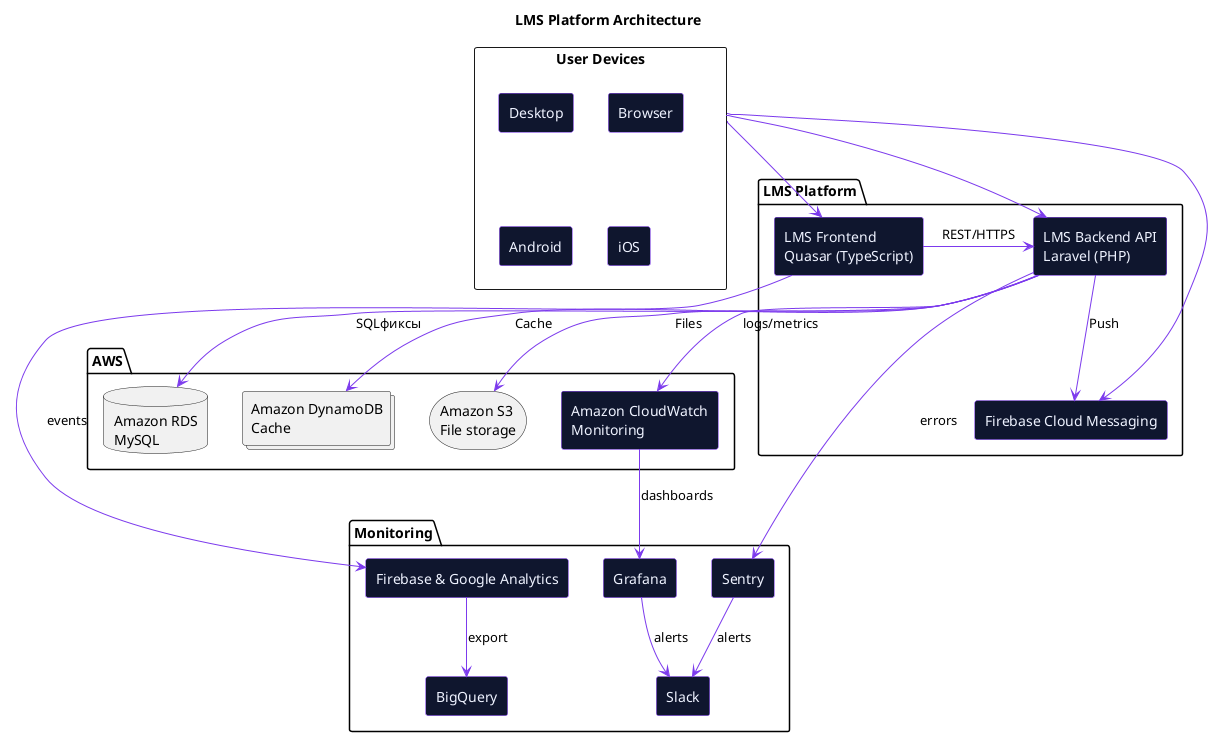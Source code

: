 @startuml LMS_Architecture
title LMS Platform Architecture
skinparam backgroundColor transparent
skinparam componentStyle rectangle
skinparam wrapWidth 200
skinparam shadowing false
skinparam ArrowColor #7c3aed
skinparam componentBorderColor #7c3aed
skinparam componentBackgroundColor #0f162e
skinparam componentFontColor #eef2ff

rectangle "User Devices" as devices {
  [Desktop]
  [Browser]
  [Android]
  [iOS]
}

package "LMS Platform" as platform {
  component "LMS Frontend\nQuasar (TypeScript)" as frontend
  component "LMS Backend API\nLaravel (PHP)" as api
  component "Firebase Cloud Messaging" as fcm
}

package "AWS" as aws {
  database "Amazon RDS\nMySQL" as rds
  collections "Amazon DynamoDB\nCache" as ddb
  storage "Amazon S3\nFile storage" as s3
  component "Amazon CloudWatch\nMonitoring" as cw
}

package "Monitoring" as mon {
  component "Firebase & Google Analytics" as ga
  component "BigQuery" as bq
  component "Sentry" as sentry
  component "Grafana" as grafana
  component "Slack" as slack
}

devices -down-> frontend
devices -down-> api
devices -down-> fcm

frontend -right-> api : REST/HTTPS
api -right-> rds : SQLфиксы
api -right-> ddb : Cache
api -right-> s3 : Files
api -down-> fcm : Push

frontend -down-> ga : events
api -down-> cw : logs/metrics
api -down-> sentry : errors
ga -down-> bq : export
cw -down-> grafana : dashboards
sentry -down-> slack : alerts
grafana -down-> slack : alerts

@enduml

